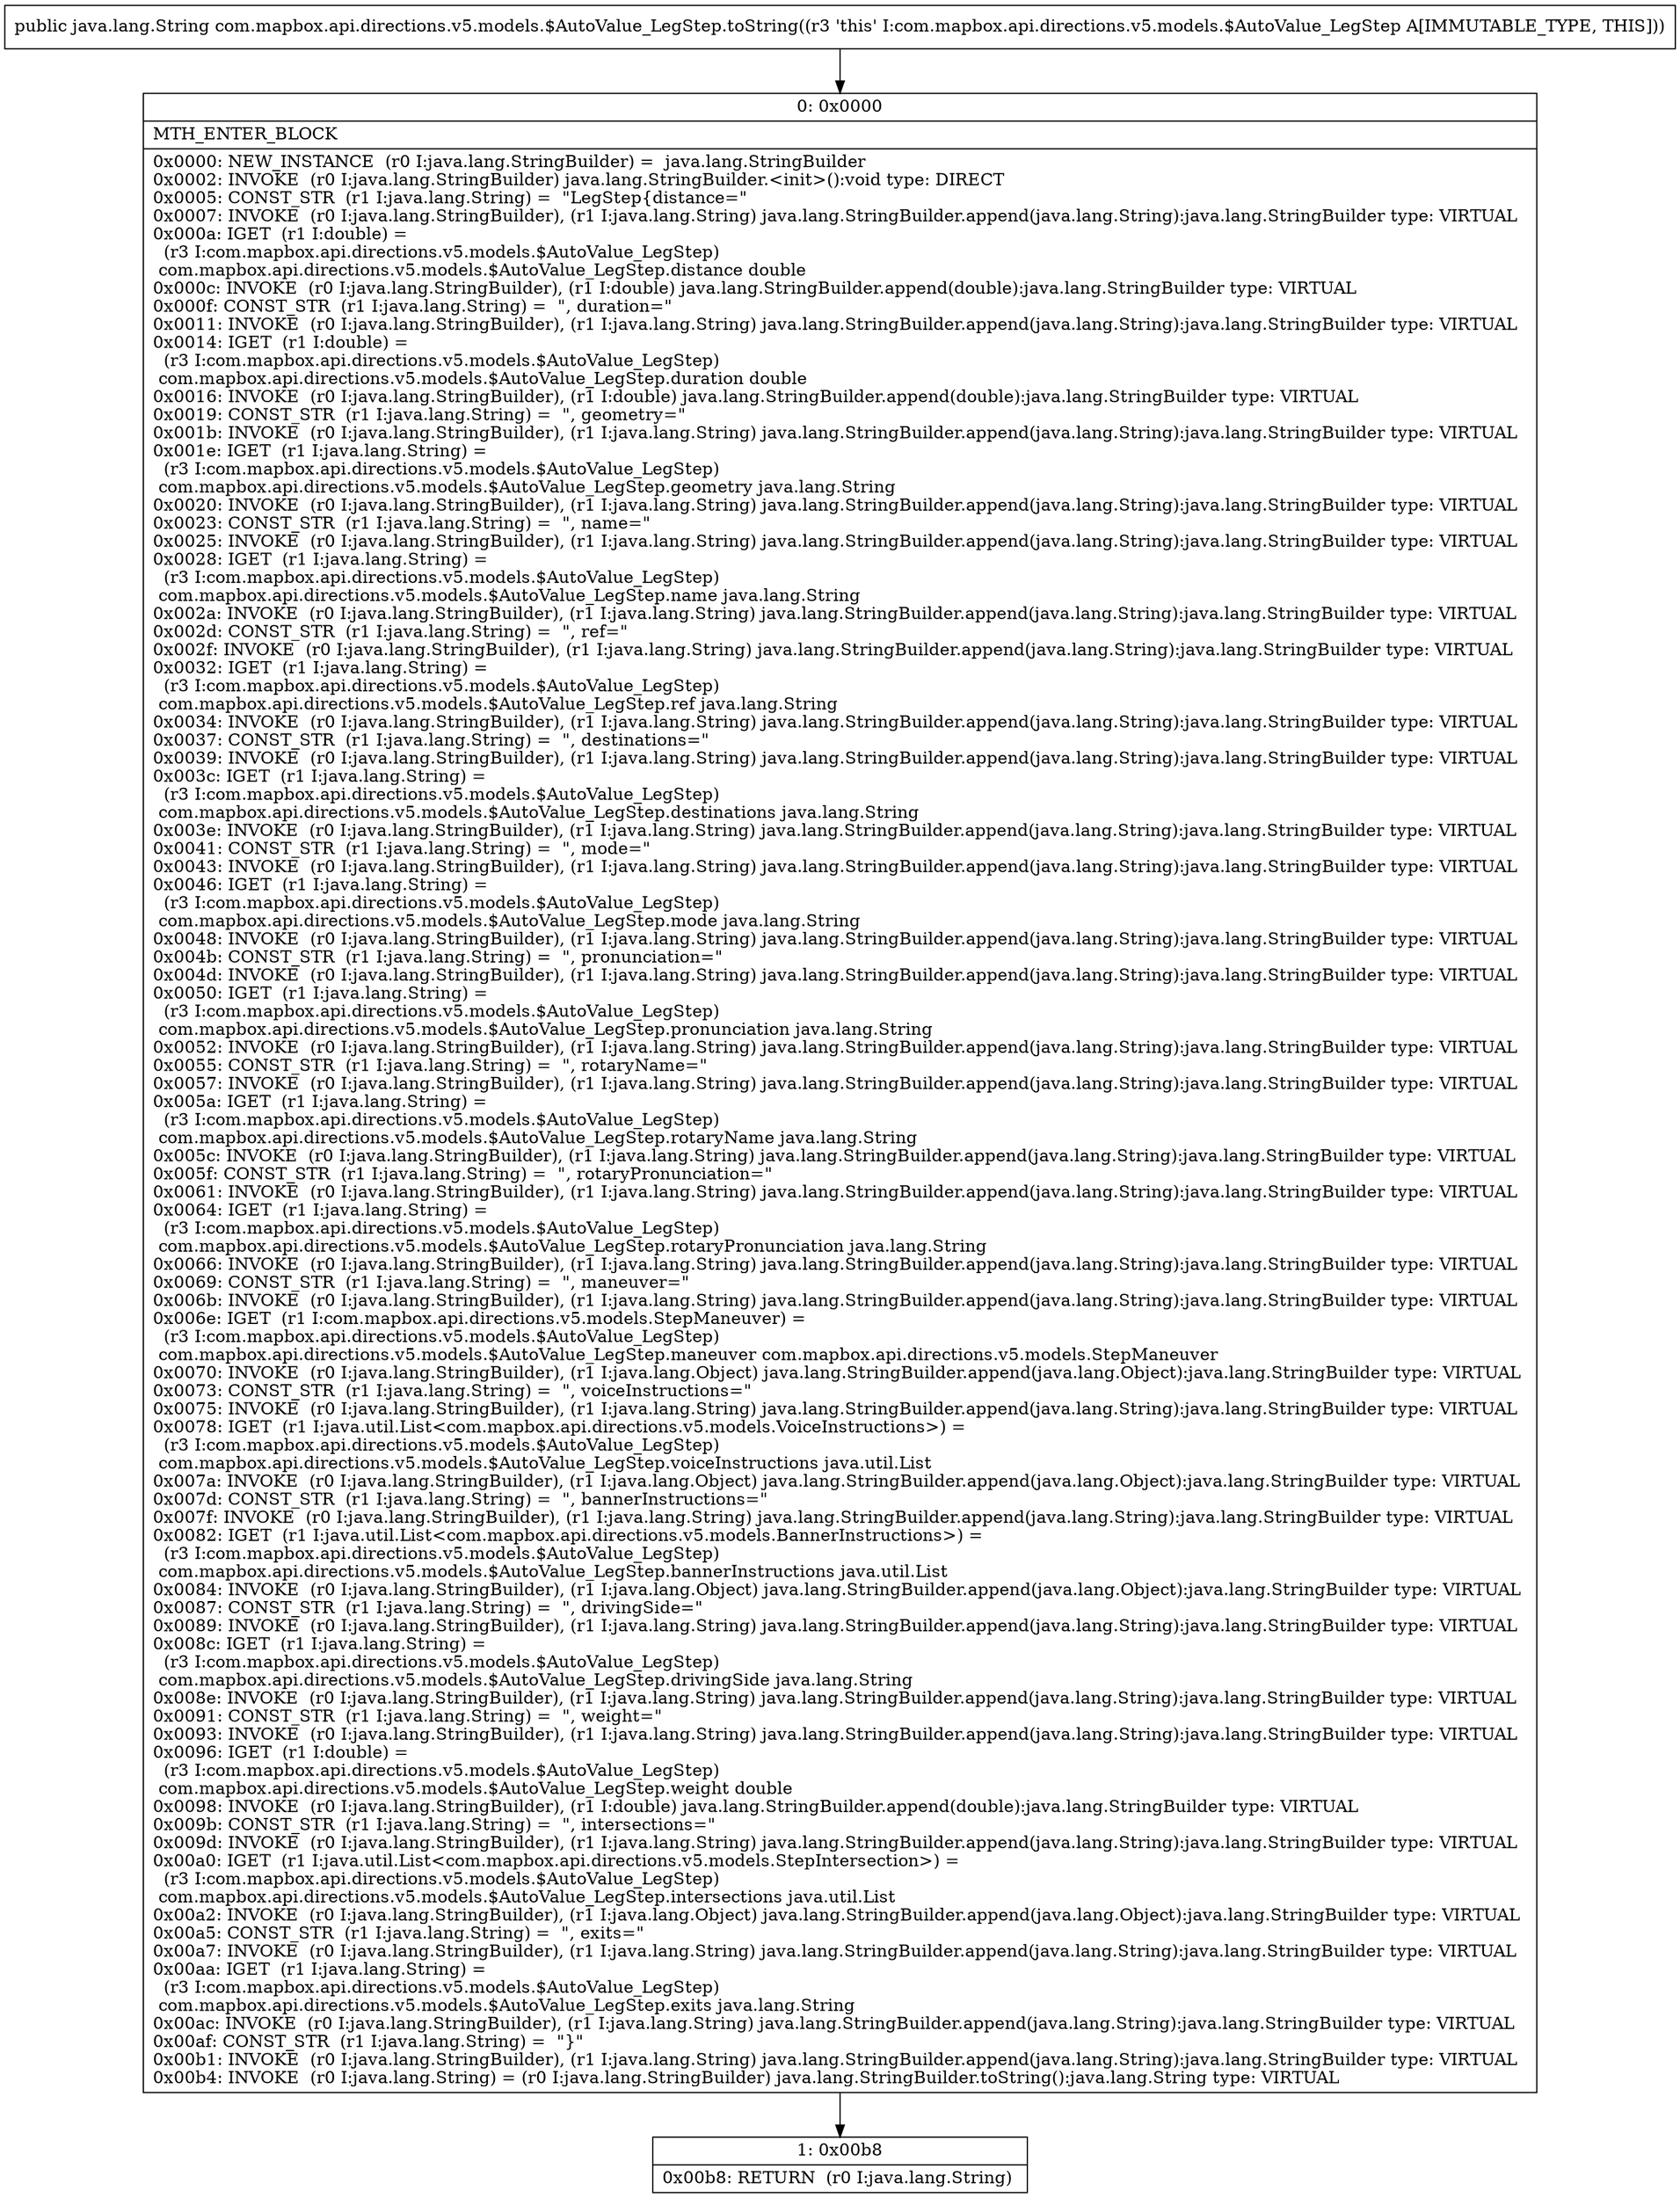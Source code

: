 digraph "CFG forcom.mapbox.api.directions.v5.models.$AutoValue_LegStep.toString()Ljava\/lang\/String;" {
Node_0 [shape=record,label="{0\:\ 0x0000|MTH_ENTER_BLOCK\l|0x0000: NEW_INSTANCE  (r0 I:java.lang.StringBuilder) =  java.lang.StringBuilder \l0x0002: INVOKE  (r0 I:java.lang.StringBuilder) java.lang.StringBuilder.\<init\>():void type: DIRECT \l0x0005: CONST_STR  (r1 I:java.lang.String) =  \"LegStep\{distance=\" \l0x0007: INVOKE  (r0 I:java.lang.StringBuilder), (r1 I:java.lang.String) java.lang.StringBuilder.append(java.lang.String):java.lang.StringBuilder type: VIRTUAL \l0x000a: IGET  (r1 I:double) = \l  (r3 I:com.mapbox.api.directions.v5.models.$AutoValue_LegStep)\l com.mapbox.api.directions.v5.models.$AutoValue_LegStep.distance double \l0x000c: INVOKE  (r0 I:java.lang.StringBuilder), (r1 I:double) java.lang.StringBuilder.append(double):java.lang.StringBuilder type: VIRTUAL \l0x000f: CONST_STR  (r1 I:java.lang.String) =  \", duration=\" \l0x0011: INVOKE  (r0 I:java.lang.StringBuilder), (r1 I:java.lang.String) java.lang.StringBuilder.append(java.lang.String):java.lang.StringBuilder type: VIRTUAL \l0x0014: IGET  (r1 I:double) = \l  (r3 I:com.mapbox.api.directions.v5.models.$AutoValue_LegStep)\l com.mapbox.api.directions.v5.models.$AutoValue_LegStep.duration double \l0x0016: INVOKE  (r0 I:java.lang.StringBuilder), (r1 I:double) java.lang.StringBuilder.append(double):java.lang.StringBuilder type: VIRTUAL \l0x0019: CONST_STR  (r1 I:java.lang.String) =  \", geometry=\" \l0x001b: INVOKE  (r0 I:java.lang.StringBuilder), (r1 I:java.lang.String) java.lang.StringBuilder.append(java.lang.String):java.lang.StringBuilder type: VIRTUAL \l0x001e: IGET  (r1 I:java.lang.String) = \l  (r3 I:com.mapbox.api.directions.v5.models.$AutoValue_LegStep)\l com.mapbox.api.directions.v5.models.$AutoValue_LegStep.geometry java.lang.String \l0x0020: INVOKE  (r0 I:java.lang.StringBuilder), (r1 I:java.lang.String) java.lang.StringBuilder.append(java.lang.String):java.lang.StringBuilder type: VIRTUAL \l0x0023: CONST_STR  (r1 I:java.lang.String) =  \", name=\" \l0x0025: INVOKE  (r0 I:java.lang.StringBuilder), (r1 I:java.lang.String) java.lang.StringBuilder.append(java.lang.String):java.lang.StringBuilder type: VIRTUAL \l0x0028: IGET  (r1 I:java.lang.String) = \l  (r3 I:com.mapbox.api.directions.v5.models.$AutoValue_LegStep)\l com.mapbox.api.directions.v5.models.$AutoValue_LegStep.name java.lang.String \l0x002a: INVOKE  (r0 I:java.lang.StringBuilder), (r1 I:java.lang.String) java.lang.StringBuilder.append(java.lang.String):java.lang.StringBuilder type: VIRTUAL \l0x002d: CONST_STR  (r1 I:java.lang.String) =  \", ref=\" \l0x002f: INVOKE  (r0 I:java.lang.StringBuilder), (r1 I:java.lang.String) java.lang.StringBuilder.append(java.lang.String):java.lang.StringBuilder type: VIRTUAL \l0x0032: IGET  (r1 I:java.lang.String) = \l  (r3 I:com.mapbox.api.directions.v5.models.$AutoValue_LegStep)\l com.mapbox.api.directions.v5.models.$AutoValue_LegStep.ref java.lang.String \l0x0034: INVOKE  (r0 I:java.lang.StringBuilder), (r1 I:java.lang.String) java.lang.StringBuilder.append(java.lang.String):java.lang.StringBuilder type: VIRTUAL \l0x0037: CONST_STR  (r1 I:java.lang.String) =  \", destinations=\" \l0x0039: INVOKE  (r0 I:java.lang.StringBuilder), (r1 I:java.lang.String) java.lang.StringBuilder.append(java.lang.String):java.lang.StringBuilder type: VIRTUAL \l0x003c: IGET  (r1 I:java.lang.String) = \l  (r3 I:com.mapbox.api.directions.v5.models.$AutoValue_LegStep)\l com.mapbox.api.directions.v5.models.$AutoValue_LegStep.destinations java.lang.String \l0x003e: INVOKE  (r0 I:java.lang.StringBuilder), (r1 I:java.lang.String) java.lang.StringBuilder.append(java.lang.String):java.lang.StringBuilder type: VIRTUAL \l0x0041: CONST_STR  (r1 I:java.lang.String) =  \", mode=\" \l0x0043: INVOKE  (r0 I:java.lang.StringBuilder), (r1 I:java.lang.String) java.lang.StringBuilder.append(java.lang.String):java.lang.StringBuilder type: VIRTUAL \l0x0046: IGET  (r1 I:java.lang.String) = \l  (r3 I:com.mapbox.api.directions.v5.models.$AutoValue_LegStep)\l com.mapbox.api.directions.v5.models.$AutoValue_LegStep.mode java.lang.String \l0x0048: INVOKE  (r0 I:java.lang.StringBuilder), (r1 I:java.lang.String) java.lang.StringBuilder.append(java.lang.String):java.lang.StringBuilder type: VIRTUAL \l0x004b: CONST_STR  (r1 I:java.lang.String) =  \", pronunciation=\" \l0x004d: INVOKE  (r0 I:java.lang.StringBuilder), (r1 I:java.lang.String) java.lang.StringBuilder.append(java.lang.String):java.lang.StringBuilder type: VIRTUAL \l0x0050: IGET  (r1 I:java.lang.String) = \l  (r3 I:com.mapbox.api.directions.v5.models.$AutoValue_LegStep)\l com.mapbox.api.directions.v5.models.$AutoValue_LegStep.pronunciation java.lang.String \l0x0052: INVOKE  (r0 I:java.lang.StringBuilder), (r1 I:java.lang.String) java.lang.StringBuilder.append(java.lang.String):java.lang.StringBuilder type: VIRTUAL \l0x0055: CONST_STR  (r1 I:java.lang.String) =  \", rotaryName=\" \l0x0057: INVOKE  (r0 I:java.lang.StringBuilder), (r1 I:java.lang.String) java.lang.StringBuilder.append(java.lang.String):java.lang.StringBuilder type: VIRTUAL \l0x005a: IGET  (r1 I:java.lang.String) = \l  (r3 I:com.mapbox.api.directions.v5.models.$AutoValue_LegStep)\l com.mapbox.api.directions.v5.models.$AutoValue_LegStep.rotaryName java.lang.String \l0x005c: INVOKE  (r0 I:java.lang.StringBuilder), (r1 I:java.lang.String) java.lang.StringBuilder.append(java.lang.String):java.lang.StringBuilder type: VIRTUAL \l0x005f: CONST_STR  (r1 I:java.lang.String) =  \", rotaryPronunciation=\" \l0x0061: INVOKE  (r0 I:java.lang.StringBuilder), (r1 I:java.lang.String) java.lang.StringBuilder.append(java.lang.String):java.lang.StringBuilder type: VIRTUAL \l0x0064: IGET  (r1 I:java.lang.String) = \l  (r3 I:com.mapbox.api.directions.v5.models.$AutoValue_LegStep)\l com.mapbox.api.directions.v5.models.$AutoValue_LegStep.rotaryPronunciation java.lang.String \l0x0066: INVOKE  (r0 I:java.lang.StringBuilder), (r1 I:java.lang.String) java.lang.StringBuilder.append(java.lang.String):java.lang.StringBuilder type: VIRTUAL \l0x0069: CONST_STR  (r1 I:java.lang.String) =  \", maneuver=\" \l0x006b: INVOKE  (r0 I:java.lang.StringBuilder), (r1 I:java.lang.String) java.lang.StringBuilder.append(java.lang.String):java.lang.StringBuilder type: VIRTUAL \l0x006e: IGET  (r1 I:com.mapbox.api.directions.v5.models.StepManeuver) = \l  (r3 I:com.mapbox.api.directions.v5.models.$AutoValue_LegStep)\l com.mapbox.api.directions.v5.models.$AutoValue_LegStep.maneuver com.mapbox.api.directions.v5.models.StepManeuver \l0x0070: INVOKE  (r0 I:java.lang.StringBuilder), (r1 I:java.lang.Object) java.lang.StringBuilder.append(java.lang.Object):java.lang.StringBuilder type: VIRTUAL \l0x0073: CONST_STR  (r1 I:java.lang.String) =  \", voiceInstructions=\" \l0x0075: INVOKE  (r0 I:java.lang.StringBuilder), (r1 I:java.lang.String) java.lang.StringBuilder.append(java.lang.String):java.lang.StringBuilder type: VIRTUAL \l0x0078: IGET  (r1 I:java.util.List\<com.mapbox.api.directions.v5.models.VoiceInstructions\>) = \l  (r3 I:com.mapbox.api.directions.v5.models.$AutoValue_LegStep)\l com.mapbox.api.directions.v5.models.$AutoValue_LegStep.voiceInstructions java.util.List \l0x007a: INVOKE  (r0 I:java.lang.StringBuilder), (r1 I:java.lang.Object) java.lang.StringBuilder.append(java.lang.Object):java.lang.StringBuilder type: VIRTUAL \l0x007d: CONST_STR  (r1 I:java.lang.String) =  \", bannerInstructions=\" \l0x007f: INVOKE  (r0 I:java.lang.StringBuilder), (r1 I:java.lang.String) java.lang.StringBuilder.append(java.lang.String):java.lang.StringBuilder type: VIRTUAL \l0x0082: IGET  (r1 I:java.util.List\<com.mapbox.api.directions.v5.models.BannerInstructions\>) = \l  (r3 I:com.mapbox.api.directions.v5.models.$AutoValue_LegStep)\l com.mapbox.api.directions.v5.models.$AutoValue_LegStep.bannerInstructions java.util.List \l0x0084: INVOKE  (r0 I:java.lang.StringBuilder), (r1 I:java.lang.Object) java.lang.StringBuilder.append(java.lang.Object):java.lang.StringBuilder type: VIRTUAL \l0x0087: CONST_STR  (r1 I:java.lang.String) =  \", drivingSide=\" \l0x0089: INVOKE  (r0 I:java.lang.StringBuilder), (r1 I:java.lang.String) java.lang.StringBuilder.append(java.lang.String):java.lang.StringBuilder type: VIRTUAL \l0x008c: IGET  (r1 I:java.lang.String) = \l  (r3 I:com.mapbox.api.directions.v5.models.$AutoValue_LegStep)\l com.mapbox.api.directions.v5.models.$AutoValue_LegStep.drivingSide java.lang.String \l0x008e: INVOKE  (r0 I:java.lang.StringBuilder), (r1 I:java.lang.String) java.lang.StringBuilder.append(java.lang.String):java.lang.StringBuilder type: VIRTUAL \l0x0091: CONST_STR  (r1 I:java.lang.String) =  \", weight=\" \l0x0093: INVOKE  (r0 I:java.lang.StringBuilder), (r1 I:java.lang.String) java.lang.StringBuilder.append(java.lang.String):java.lang.StringBuilder type: VIRTUAL \l0x0096: IGET  (r1 I:double) = \l  (r3 I:com.mapbox.api.directions.v5.models.$AutoValue_LegStep)\l com.mapbox.api.directions.v5.models.$AutoValue_LegStep.weight double \l0x0098: INVOKE  (r0 I:java.lang.StringBuilder), (r1 I:double) java.lang.StringBuilder.append(double):java.lang.StringBuilder type: VIRTUAL \l0x009b: CONST_STR  (r1 I:java.lang.String) =  \", intersections=\" \l0x009d: INVOKE  (r0 I:java.lang.StringBuilder), (r1 I:java.lang.String) java.lang.StringBuilder.append(java.lang.String):java.lang.StringBuilder type: VIRTUAL \l0x00a0: IGET  (r1 I:java.util.List\<com.mapbox.api.directions.v5.models.StepIntersection\>) = \l  (r3 I:com.mapbox.api.directions.v5.models.$AutoValue_LegStep)\l com.mapbox.api.directions.v5.models.$AutoValue_LegStep.intersections java.util.List \l0x00a2: INVOKE  (r0 I:java.lang.StringBuilder), (r1 I:java.lang.Object) java.lang.StringBuilder.append(java.lang.Object):java.lang.StringBuilder type: VIRTUAL \l0x00a5: CONST_STR  (r1 I:java.lang.String) =  \", exits=\" \l0x00a7: INVOKE  (r0 I:java.lang.StringBuilder), (r1 I:java.lang.String) java.lang.StringBuilder.append(java.lang.String):java.lang.StringBuilder type: VIRTUAL \l0x00aa: IGET  (r1 I:java.lang.String) = \l  (r3 I:com.mapbox.api.directions.v5.models.$AutoValue_LegStep)\l com.mapbox.api.directions.v5.models.$AutoValue_LegStep.exits java.lang.String \l0x00ac: INVOKE  (r0 I:java.lang.StringBuilder), (r1 I:java.lang.String) java.lang.StringBuilder.append(java.lang.String):java.lang.StringBuilder type: VIRTUAL \l0x00af: CONST_STR  (r1 I:java.lang.String) =  \"\}\" \l0x00b1: INVOKE  (r0 I:java.lang.StringBuilder), (r1 I:java.lang.String) java.lang.StringBuilder.append(java.lang.String):java.lang.StringBuilder type: VIRTUAL \l0x00b4: INVOKE  (r0 I:java.lang.String) = (r0 I:java.lang.StringBuilder) java.lang.StringBuilder.toString():java.lang.String type: VIRTUAL \l}"];
Node_1 [shape=record,label="{1\:\ 0x00b8|0x00b8: RETURN  (r0 I:java.lang.String) \l}"];
MethodNode[shape=record,label="{public java.lang.String com.mapbox.api.directions.v5.models.$AutoValue_LegStep.toString((r3 'this' I:com.mapbox.api.directions.v5.models.$AutoValue_LegStep A[IMMUTABLE_TYPE, THIS])) }"];
MethodNode -> Node_0;
Node_0 -> Node_1;
}

